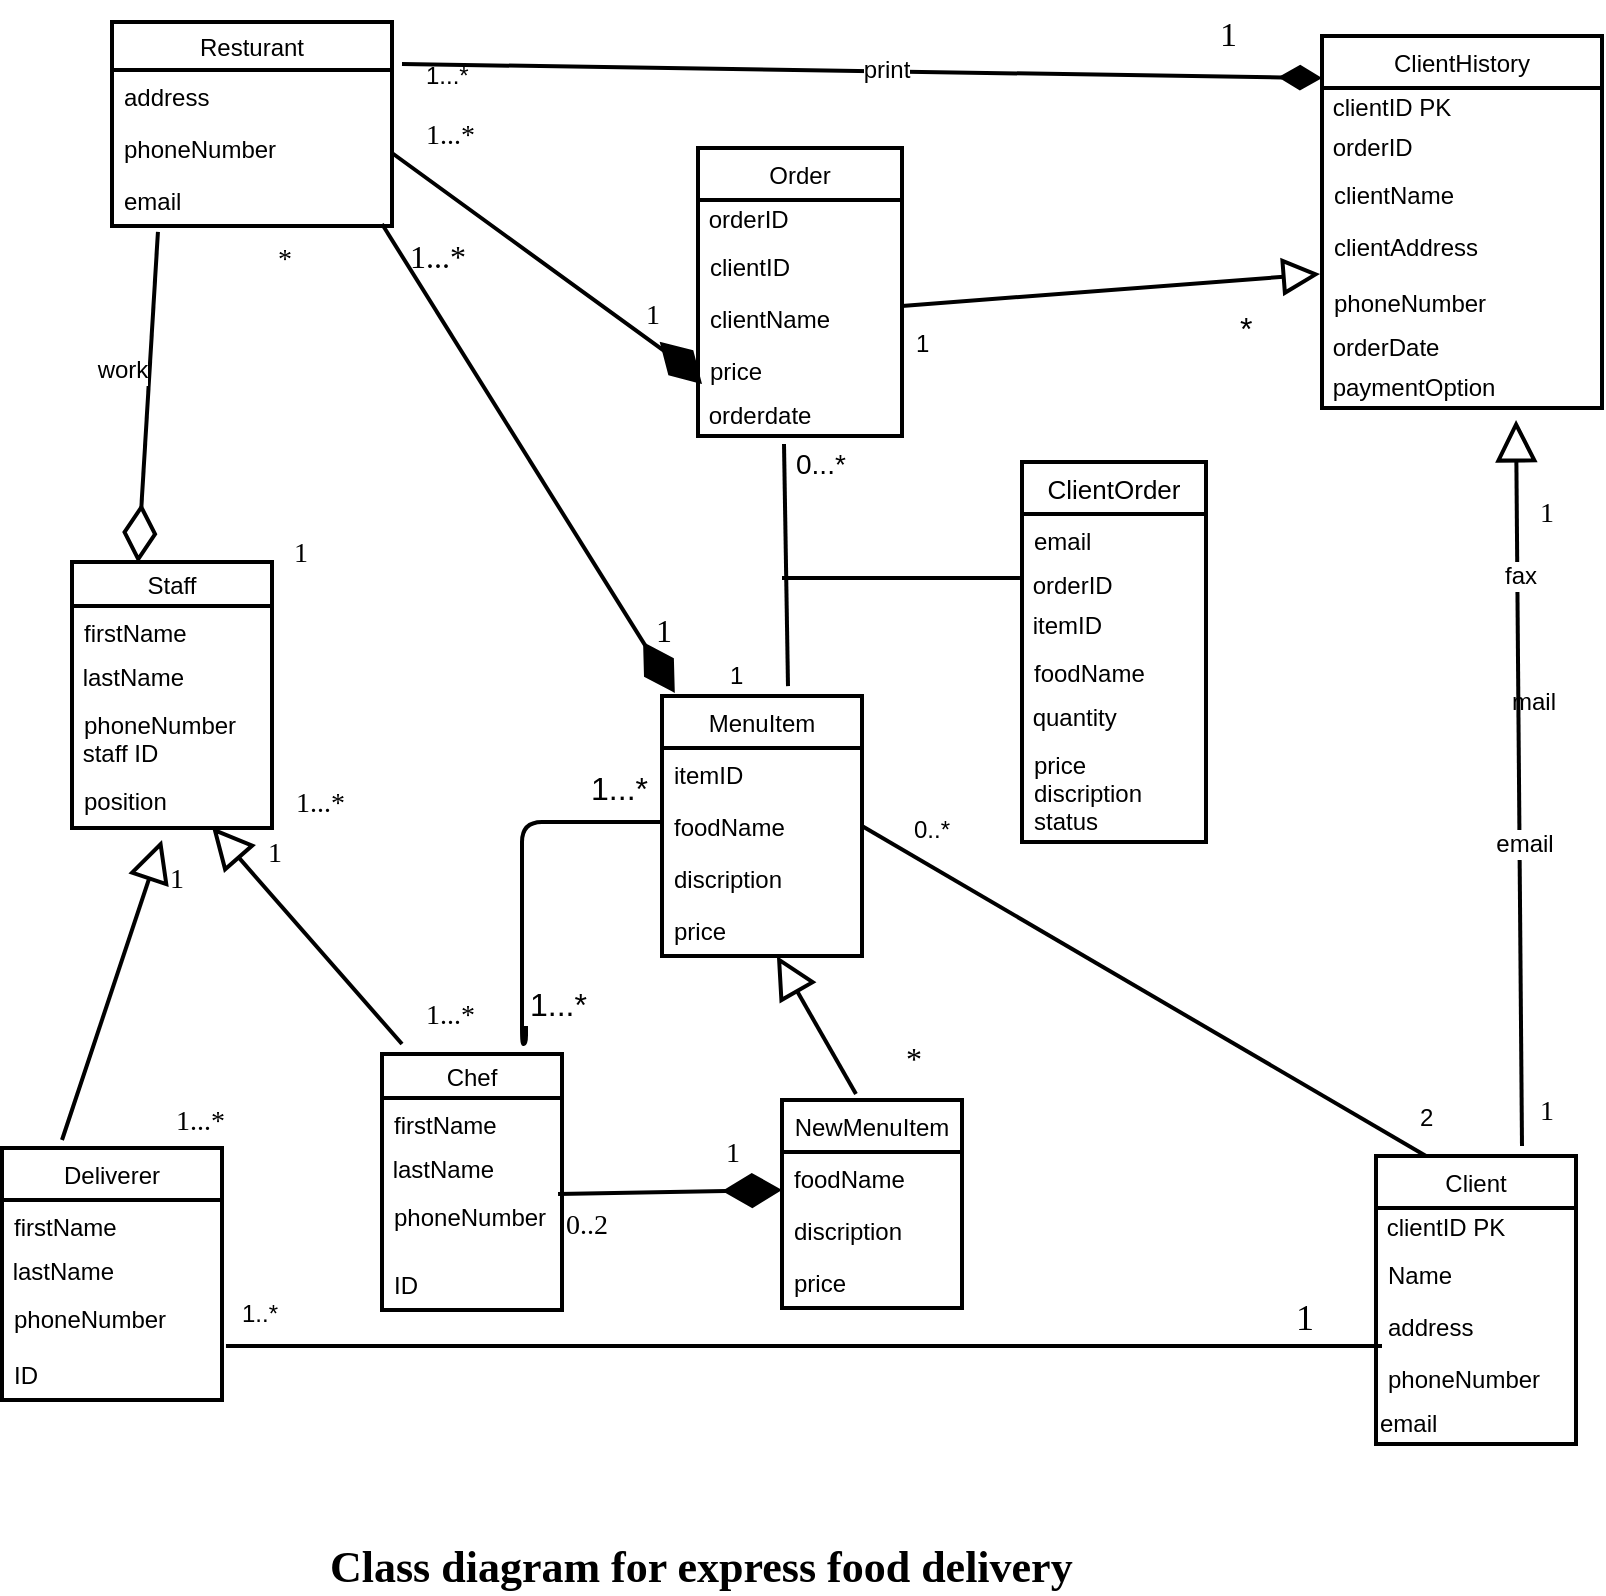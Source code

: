 <mxfile version="10.6.7" type="github"><diagram id="PMyvaHPzKjc7pbSjc2OF" name="Page-1"><mxGraphModel dx="840" dy="484" grid="1" gridSize="10" guides="1" tooltips="1" connect="1" arrows="1" fold="1" page="1" pageScale="1" pageWidth="850" pageHeight="1100" math="0" shadow="0"><root><mxCell id="0"/><mxCell id="1" parent="0"/><mxCell id="FSvo1Zlq3_zy5thV-xdE-30" value="Resturant" style="swimlane;fontStyle=0;childLayout=stackLayout;horizontal=1;startSize=24;fillColor=none;horizontalStack=0;resizeParent=1;resizeParentMax=0;resizeLast=0;collapsible=1;marginBottom=0;strokeWidth=2;" parent="1" vertex="1"><mxGeometry x="75" y="59" width="140" height="102" as="geometry"/></mxCell><mxCell id="FSvo1Zlq3_zy5thV-xdE-31" value="address" style="text;strokeColor=none;fillColor=none;align=left;verticalAlign=top;spacingLeft=4;spacingRight=4;overflow=hidden;rotatable=0;points=[[0,0.5],[1,0.5]];portConstraint=eastwest;" parent="FSvo1Zlq3_zy5thV-xdE-30" vertex="1"><mxGeometry y="24" width="140" height="26" as="geometry"/></mxCell><mxCell id="FSvo1Zlq3_zy5thV-xdE-32" value="phoneNumber" style="text;strokeColor=none;fillColor=none;align=left;verticalAlign=top;spacingLeft=4;spacingRight=4;overflow=hidden;rotatable=0;points=[[0,0.5],[1,0.5]];portConstraint=eastwest;" parent="FSvo1Zlq3_zy5thV-xdE-30" vertex="1"><mxGeometry y="50" width="140" height="26" as="geometry"/></mxCell><mxCell id="FSvo1Zlq3_zy5thV-xdE-33" value="email" style="text;strokeColor=none;fillColor=none;align=left;verticalAlign=top;spacingLeft=4;spacingRight=4;overflow=hidden;rotatable=0;points=[[0,0.5],[1,0.5]];portConstraint=eastwest;" parent="FSvo1Zlq3_zy5thV-xdE-30" vertex="1"><mxGeometry y="76" width="140" height="26" as="geometry"/></mxCell><mxCell id="FSvo1Zlq3_zy5thV-xdE-34" value="Staff" style="swimlane;fontStyle=0;childLayout=stackLayout;horizontal=1;startSize=22;fillColor=none;horizontalStack=0;resizeParent=1;resizeParentMax=0;resizeLast=0;collapsible=1;marginBottom=0;strokeWidth=2;" parent="1" vertex="1"><mxGeometry x="55" y="329" width="100" height="133" as="geometry"/></mxCell><mxCell id="FSvo1Zlq3_zy5thV-xdE-35" value="firstName" style="text;strokeColor=none;fillColor=none;align=left;verticalAlign=top;spacingLeft=4;spacingRight=4;overflow=hidden;rotatable=0;points=[[0,0.5],[1,0.5]];portConstraint=eastwest;" parent="FSvo1Zlq3_zy5thV-xdE-34" vertex="1"><mxGeometry y="22" width="100" height="26" as="geometry"/></mxCell><mxCell id="oN-hASVHx3ZPVdohbFlS-25" value="&amp;nbsp;lastName" style="text;html=1;resizable=0;points=[];autosize=1;align=left;verticalAlign=top;spacingTop=-4;" parent="FSvo1Zlq3_zy5thV-xdE-34" vertex="1"><mxGeometry y="48" width="100" height="20" as="geometry"/></mxCell><mxCell id="FSvo1Zlq3_zy5thV-xdE-36" value="phoneNumber" style="text;strokeColor=none;fillColor=none;align=left;verticalAlign=top;spacingLeft=4;spacingRight=4;overflow=hidden;rotatable=0;points=[[0,0.5],[1,0.5]];portConstraint=eastwest;" parent="FSvo1Zlq3_zy5thV-xdE-34" vertex="1"><mxGeometry y="68" width="100" height="18" as="geometry"/></mxCell><mxCell id="FSvo1Zlq3_zy5thV-xdE-40" value="&amp;nbsp;staff ID" style="text;html=1;resizable=0;points=[];autosize=1;align=left;verticalAlign=top;spacingTop=-4;" parent="FSvo1Zlq3_zy5thV-xdE-34" vertex="1"><mxGeometry y="86" width="100" height="20" as="geometry"/></mxCell><mxCell id="FSvo1Zlq3_zy5thV-xdE-37" value="position" style="text;strokeColor=none;fillColor=none;align=left;verticalAlign=top;spacingLeft=4;spacingRight=4;overflow=hidden;rotatable=0;points=[[0,0.5],[1,0.5]];portConstraint=eastwest;" parent="FSvo1Zlq3_zy5thV-xdE-34" vertex="1"><mxGeometry y="106" width="100" height="27" as="geometry"/></mxCell><mxCell id="FSvo1Zlq3_zy5thV-xdE-41" value="Deliverer" style="swimlane;fontStyle=0;childLayout=stackLayout;horizontal=1;startSize=26;fillColor=none;horizontalStack=0;resizeParent=1;resizeParentMax=0;resizeLast=0;collapsible=1;marginBottom=0;strokeWidth=2;" parent="1" vertex="1"><mxGeometry x="20" y="622" width="110" height="126" as="geometry"/></mxCell><mxCell id="FSvo1Zlq3_zy5thV-xdE-42" value="firstName" style="text;strokeColor=none;fillColor=none;align=left;verticalAlign=top;spacingLeft=4;spacingRight=4;overflow=hidden;rotatable=0;points=[[0,0.5],[1,0.5]];portConstraint=eastwest;" parent="FSvo1Zlq3_zy5thV-xdE-41" vertex="1"><mxGeometry y="26" width="110" height="26" as="geometry"/></mxCell><mxCell id="oN-hASVHx3ZPVdohbFlS-24" value="&amp;nbsp;lastName" style="text;html=1;resizable=0;points=[];autosize=1;align=left;verticalAlign=top;spacingTop=-4;" parent="FSvo1Zlq3_zy5thV-xdE-41" vertex="1"><mxGeometry y="52" width="110" height="20" as="geometry"/></mxCell><mxCell id="FSvo1Zlq3_zy5thV-xdE-43" value="phoneNumber" style="text;strokeColor=none;fillColor=none;align=left;verticalAlign=top;spacingLeft=4;spacingRight=4;overflow=hidden;rotatable=0;points=[[0,0.5],[1,0.5]];portConstraint=eastwest;" parent="FSvo1Zlq3_zy5thV-xdE-41" vertex="1"><mxGeometry y="72" width="110" height="28" as="geometry"/></mxCell><mxCell id="FSvo1Zlq3_zy5thV-xdE-44" value="ID" style="text;strokeColor=none;fillColor=none;align=left;verticalAlign=top;spacingLeft=4;spacingRight=4;overflow=hidden;rotatable=0;points=[[0,0.5],[1,0.5]];portConstraint=eastwest;" parent="FSvo1Zlq3_zy5thV-xdE-41" vertex="1"><mxGeometry y="100" width="110" height="26" as="geometry"/></mxCell><mxCell id="FSvo1Zlq3_zy5thV-xdE-45" value="Chef" style="swimlane;fontStyle=0;childLayout=stackLayout;horizontal=1;startSize=22;fillColor=none;horizontalStack=0;resizeParent=1;resizeParentMax=0;resizeLast=0;collapsible=1;marginBottom=0;strokeWidth=2;" parent="1" vertex="1"><mxGeometry x="210" y="575" width="90" height="128" as="geometry"/></mxCell><mxCell id="FSvo1Zlq3_zy5thV-xdE-46" value="firstName" style="text;strokeColor=none;fillColor=none;align=left;verticalAlign=top;spacingLeft=4;spacingRight=4;overflow=hidden;rotatable=0;points=[[0,0.5],[1,0.5]];portConstraint=eastwest;" parent="FSvo1Zlq3_zy5thV-xdE-45" vertex="1"><mxGeometry y="22" width="90" height="26" as="geometry"/></mxCell><mxCell id="oN-hASVHx3ZPVdohbFlS-18" value="&amp;nbsp;lastName" style="text;html=1;resizable=0;points=[];autosize=1;align=left;verticalAlign=top;spacingTop=-4;" parent="FSvo1Zlq3_zy5thV-xdE-45" vertex="1"><mxGeometry y="48" width="90" height="20" as="geometry"/></mxCell><mxCell id="FSvo1Zlq3_zy5thV-xdE-47" value="phoneNumber" style="text;strokeColor=none;fillColor=none;align=left;verticalAlign=top;spacingLeft=4;spacingRight=4;overflow=hidden;rotatable=0;points=[[0,0.5],[1,0.5]];portConstraint=eastwest;" parent="FSvo1Zlq3_zy5thV-xdE-45" vertex="1"><mxGeometry y="68" width="90" height="34" as="geometry"/></mxCell><mxCell id="FSvo1Zlq3_zy5thV-xdE-48" value="ID" style="text;strokeColor=none;fillColor=none;align=left;verticalAlign=top;spacingLeft=4;spacingRight=4;overflow=hidden;rotatable=0;points=[[0,0.5],[1,0.5]];portConstraint=eastwest;" parent="FSvo1Zlq3_zy5thV-xdE-45" vertex="1"><mxGeometry y="102" width="90" height="26" as="geometry"/></mxCell><mxCell id="FSvo1Zlq3_zy5thV-xdE-50" value="NewMenuItem" style="swimlane;fontStyle=0;childLayout=stackLayout;horizontal=1;startSize=26;fillColor=none;horizontalStack=0;resizeParent=1;resizeParentMax=0;resizeLast=0;collapsible=1;marginBottom=0;strokeWidth=2;" parent="1" vertex="1"><mxGeometry x="410" y="598" width="90" height="104" as="geometry"/></mxCell><mxCell id="UmTWgHU85mDlZWaIVKo3-22" value="foodName" style="text;strokeColor=none;fillColor=none;align=left;verticalAlign=top;spacingLeft=4;spacingRight=4;overflow=hidden;rotatable=0;points=[[0,0.5],[1,0.5]];portConstraint=eastwest;" parent="FSvo1Zlq3_zy5thV-xdE-50" vertex="1"><mxGeometry y="26" width="90" height="26" as="geometry"/></mxCell><mxCell id="FSvo1Zlq3_zy5thV-xdE-52" value="discription" style="text;strokeColor=none;fillColor=none;align=left;verticalAlign=top;spacingLeft=4;spacingRight=4;overflow=hidden;rotatable=0;points=[[0,0.5],[1,0.5]];portConstraint=eastwest;" parent="FSvo1Zlq3_zy5thV-xdE-50" vertex="1"><mxGeometry y="52" width="90" height="26" as="geometry"/></mxCell><mxCell id="FSvo1Zlq3_zy5thV-xdE-53" value="price" style="text;strokeColor=none;fillColor=none;align=left;verticalAlign=top;spacingLeft=4;spacingRight=4;overflow=hidden;rotatable=0;points=[[0,0.5],[1,0.5]];portConstraint=eastwest;" parent="FSvo1Zlq3_zy5thV-xdE-50" vertex="1"><mxGeometry y="78" width="90" height="26" as="geometry"/></mxCell><mxCell id="FSvo1Zlq3_zy5thV-xdE-54" value="Client" style="swimlane;fontStyle=0;childLayout=stackLayout;horizontal=1;startSize=26;fillColor=none;horizontalStack=0;resizeParent=1;resizeParentMax=0;resizeLast=0;collapsible=1;marginBottom=0;strokeWidth=2;" parent="1" vertex="1"><mxGeometry x="707" y="626" width="100" height="144" as="geometry"/></mxCell><mxCell id="c8X7KiR34gB_Cx5gtq29-8" value="&amp;nbsp;clientID PK" style="text;html=1;resizable=0;points=[];autosize=1;align=left;verticalAlign=top;spacingTop=-4;" parent="FSvo1Zlq3_zy5thV-xdE-54" vertex="1"><mxGeometry y="26" width="100" height="20" as="geometry"/></mxCell><mxCell id="FSvo1Zlq3_zy5thV-xdE-55" value="Name" style="text;strokeColor=none;fillColor=none;align=left;verticalAlign=top;spacingLeft=4;spacingRight=4;overflow=hidden;rotatable=0;points=[[0,0.5],[1,0.5]];portConstraint=eastwest;" parent="FSvo1Zlq3_zy5thV-xdE-54" vertex="1"><mxGeometry y="46" width="100" height="26" as="geometry"/></mxCell><mxCell id="FSvo1Zlq3_zy5thV-xdE-56" value="address" style="text;strokeColor=none;fillColor=none;align=left;verticalAlign=top;spacingLeft=4;spacingRight=4;overflow=hidden;rotatable=0;points=[[0,0.5],[1,0.5]];portConstraint=eastwest;" parent="FSvo1Zlq3_zy5thV-xdE-54" vertex="1"><mxGeometry y="72" width="100" height="26" as="geometry"/></mxCell><mxCell id="FSvo1Zlq3_zy5thV-xdE-57" value="phoneNumber" style="text;strokeColor=none;fillColor=none;align=left;verticalAlign=top;spacingLeft=4;spacingRight=4;overflow=hidden;rotatable=0;points=[[0,0.5],[1,0.5]];portConstraint=eastwest;" parent="FSvo1Zlq3_zy5thV-xdE-54" vertex="1"><mxGeometry y="98" width="100" height="26" as="geometry"/></mxCell><mxCell id="FSvo1Zlq3_zy5thV-xdE-66" value="email" style="text;html=1;resizable=0;points=[];autosize=1;align=left;verticalAlign=top;spacingTop=-4;" parent="FSvo1Zlq3_zy5thV-xdE-54" vertex="1"><mxGeometry y="124" width="100" height="20" as="geometry"/></mxCell><mxCell id="FSvo1Zlq3_zy5thV-xdE-62" value="MenuItem" style="swimlane;fontStyle=0;childLayout=stackLayout;horizontal=1;startSize=26;fillColor=none;horizontalStack=0;resizeParent=1;resizeParentMax=0;resizeLast=0;collapsible=1;marginBottom=0;strokeWidth=2;" parent="1" vertex="1"><mxGeometry x="350" y="396" width="100" height="130" as="geometry"/></mxCell><mxCell id="RG7TzE9p2jxdOOslJ8Bv-2" value="itemID" style="text;strokeColor=none;fillColor=none;align=left;verticalAlign=top;spacingLeft=4;spacingRight=4;overflow=hidden;rotatable=0;points=[[0,0.5],[1,0.5]];portConstraint=eastwest;" parent="FSvo1Zlq3_zy5thV-xdE-62" vertex="1"><mxGeometry y="26" width="100" height="26" as="geometry"/></mxCell><mxCell id="FSvo1Zlq3_zy5thV-xdE-63" value="foodName" style="text;strokeColor=none;fillColor=none;align=left;verticalAlign=top;spacingLeft=4;spacingRight=4;overflow=hidden;rotatable=0;points=[[0,0.5],[1,0.5]];portConstraint=eastwest;" parent="FSvo1Zlq3_zy5thV-xdE-62" vertex="1"><mxGeometry y="52" width="100" height="26" as="geometry"/></mxCell><mxCell id="FSvo1Zlq3_zy5thV-xdE-64" value="discription" style="text;strokeColor=none;fillColor=none;align=left;verticalAlign=top;spacingLeft=4;spacingRight=4;overflow=hidden;rotatable=0;points=[[0,0.5],[1,0.5]];portConstraint=eastwest;" parent="FSvo1Zlq3_zy5thV-xdE-62" vertex="1"><mxGeometry y="78" width="100" height="26" as="geometry"/></mxCell><mxCell id="FSvo1Zlq3_zy5thV-xdE-65" value="price" style="text;strokeColor=none;fillColor=none;align=left;verticalAlign=top;spacingLeft=4;spacingRight=4;overflow=hidden;rotatable=0;points=[[0,0.5],[1,0.5]];portConstraint=eastwest;" parent="FSvo1Zlq3_zy5thV-xdE-62" vertex="1"><mxGeometry y="104" width="100" height="26" as="geometry"/></mxCell><mxCell id="FSvo1Zlq3_zy5thV-xdE-67" value="Order" style="swimlane;fontStyle=0;childLayout=stackLayout;horizontal=1;startSize=26;fillColor=none;horizontalStack=0;resizeParent=1;resizeParentMax=0;resizeLast=0;collapsible=1;marginBottom=0;strokeWidth=2;" parent="1" vertex="1"><mxGeometry x="368" y="122" width="102" height="144" as="geometry"/></mxCell><mxCell id="c8X7KiR34gB_Cx5gtq29-2" value="&amp;nbsp;orderID" style="text;html=1;resizable=0;points=[];autosize=1;align=left;verticalAlign=top;spacingTop=-4;" parent="FSvo1Zlq3_zy5thV-xdE-67" vertex="1"><mxGeometry y="26" width="102" height="20" as="geometry"/></mxCell><mxCell id="FSvo1Zlq3_zy5thV-xdE-69" value="clientID" style="text;strokeColor=none;fillColor=none;align=left;verticalAlign=top;spacingLeft=4;spacingRight=4;overflow=hidden;rotatable=0;points=[[0,0.5],[1,0.5]];portConstraint=eastwest;" parent="FSvo1Zlq3_zy5thV-xdE-67" vertex="1"><mxGeometry y="46" width="102" height="26" as="geometry"/></mxCell><mxCell id="RG7TzE9p2jxdOOslJ8Bv-3" value="clientName" style="text;strokeColor=none;fillColor=none;align=left;verticalAlign=top;spacingLeft=4;spacingRight=4;overflow=hidden;rotatable=0;points=[[0,0.5],[1,0.5]];portConstraint=eastwest;" parent="FSvo1Zlq3_zy5thV-xdE-67" vertex="1"><mxGeometry y="72" width="102" height="26" as="geometry"/></mxCell><mxCell id="FSvo1Zlq3_zy5thV-xdE-70" value="price" style="text;strokeColor=none;fillColor=none;align=left;verticalAlign=top;spacingLeft=4;spacingRight=4;overflow=hidden;rotatable=0;points=[[0,0.5],[1,0.5]];portConstraint=eastwest;" parent="FSvo1Zlq3_zy5thV-xdE-67" vertex="1"><mxGeometry y="98" width="102" height="26" as="geometry"/></mxCell><mxCell id="FSvo1Zlq3_zy5thV-xdE-76" value="&amp;nbsp;orderdate" style="text;html=1;resizable=0;points=[];autosize=1;align=left;verticalAlign=top;spacingTop=-4;" parent="FSvo1Zlq3_zy5thV-xdE-67" vertex="1"><mxGeometry y="124" width="102" height="20" as="geometry"/></mxCell><mxCell id="FSvo1Zlq3_zy5thV-xdE-71" value="ClientHistory" style="swimlane;fontStyle=0;childLayout=stackLayout;horizontal=1;startSize=26;fillColor=none;horizontalStack=0;resizeParent=1;resizeParentMax=0;resizeLast=0;collapsible=1;marginBottom=0;strokeWidth=2;" parent="1" vertex="1"><mxGeometry x="680" y="66" width="140" height="186" as="geometry"/></mxCell><mxCell id="c8X7KiR34gB_Cx5gtq29-9" value="&amp;nbsp;clientID PK" style="text;html=1;resizable=0;points=[];autosize=1;align=left;verticalAlign=top;spacingTop=-4;" parent="FSvo1Zlq3_zy5thV-xdE-71" vertex="1"><mxGeometry y="26" width="140" height="20" as="geometry"/></mxCell><mxCell id="FSvo1Zlq3_zy5thV-xdE-78" value="&amp;nbsp;orderID" style="text;html=1;resizable=0;points=[];autosize=1;align=left;verticalAlign=top;spacingTop=-4;" parent="FSvo1Zlq3_zy5thV-xdE-71" vertex="1"><mxGeometry y="46" width="140" height="20" as="geometry"/></mxCell><mxCell id="FSvo1Zlq3_zy5thV-xdE-72" value="clientName" style="text;strokeColor=none;fillColor=none;align=left;verticalAlign=top;spacingLeft=4;spacingRight=4;overflow=hidden;rotatable=0;points=[[0,0.5],[1,0.5]];portConstraint=eastwest;" parent="FSvo1Zlq3_zy5thV-xdE-71" vertex="1"><mxGeometry y="66" width="140" height="26" as="geometry"/></mxCell><mxCell id="FSvo1Zlq3_zy5thV-xdE-73" value="clientAddress" style="text;strokeColor=none;fillColor=none;align=left;verticalAlign=top;spacingLeft=4;spacingRight=4;overflow=hidden;rotatable=0;points=[[0,0.5],[1,0.5]];portConstraint=eastwest;" parent="FSvo1Zlq3_zy5thV-xdE-71" vertex="1"><mxGeometry y="92" width="140" height="28" as="geometry"/></mxCell><mxCell id="FSvo1Zlq3_zy5thV-xdE-74" value="phoneNumber" style="text;strokeColor=none;fillColor=none;align=left;verticalAlign=top;spacingLeft=4;spacingRight=4;overflow=hidden;rotatable=0;points=[[0,0.5],[1,0.5]];portConstraint=eastwest;" parent="FSvo1Zlq3_zy5thV-xdE-71" vertex="1"><mxGeometry y="120" width="140" height="26" as="geometry"/></mxCell><mxCell id="WOUE0Jak8V4BQsyUj6WV-1" value="&amp;nbsp;orderDate" style="text;html=1;resizable=0;points=[];autosize=1;align=left;verticalAlign=top;spacingTop=-4;" parent="FSvo1Zlq3_zy5thV-xdE-71" vertex="1"><mxGeometry y="146" width="140" height="20" as="geometry"/></mxCell><mxCell id="FSvo1Zlq3_zy5thV-xdE-83" value="&amp;nbsp;paymentOption" style="text;html=1;resizable=0;points=[];autosize=1;align=left;verticalAlign=top;spacingTop=-4;" parent="FSvo1Zlq3_zy5thV-xdE-71" vertex="1"><mxGeometry y="166" width="140" height="20" as="geometry"/></mxCell><mxCell id="FSvo1Zlq3_zy5thV-xdE-87" value="" style="endArrow=diamondThin;endFill=1;endSize=16;html=1;entryX=0;entryY=0.113;entryDx=0;entryDy=0;entryPerimeter=0;strokeWidth=2;" parent="1" target="FSvo1Zlq3_zy5thV-xdE-71" edge="1"><mxGeometry width="160" relative="1" as="geometry"><mxPoint x="220" y="80" as="sourcePoint"/><mxPoint x="660" y="70" as="targetPoint"/><Array as="points"/></mxGeometry></mxCell><mxCell id="oN-hASVHx3ZPVdohbFlS-17" value="print" style="text;html=1;resizable=0;points=[];align=center;verticalAlign=middle;labelBackgroundColor=#ffffff;" parent="FSvo1Zlq3_zy5thV-xdE-87" vertex="1" connectable="0"><mxGeometry x="0.052" y="1" relative="1" as="geometry"><mxPoint as="offset"/></mxGeometry></mxCell><mxCell id="FSvo1Zlq3_zy5thV-xdE-93" value="" style="endArrow=diamondThin;endFill=1;endSize=24;html=1;strokeWidth=2;" parent="1" edge="1"><mxGeometry width="160" relative="1" as="geometry"><mxPoint x="215" y="124.5" as="sourcePoint"/><mxPoint x="370" y="240" as="targetPoint"/><Array as="points"><mxPoint x="360" y="230"/></Array></mxGeometry></mxCell><mxCell id="FSvo1Zlq3_zy5thV-xdE-94" value="" style="endArrow=diamondThin;endFill=1;endSize=24;html=1;strokeWidth=2;entryX=0.064;entryY=-0.012;entryDx=0;entryDy=0;entryPerimeter=0;" parent="1" target="FSvo1Zlq3_zy5thV-xdE-62" edge="1"><mxGeometry width="160" relative="1" as="geometry"><mxPoint x="210" y="160" as="sourcePoint"/><mxPoint x="360" y="370" as="targetPoint"/><Array as="points"><mxPoint x="210" y="160"/></Array></mxGeometry></mxCell><mxCell id="FSvo1Zlq3_zy5thV-xdE-101" value="" style="endArrow=block;endSize=16;endFill=0;html=1;strokeWidth=2;exitX=0.411;exitY=-0.029;exitDx=0;exitDy=0;exitPerimeter=0;" parent="1" target="FSvo1Zlq3_zy5thV-xdE-65" edge="1" source="FSvo1Zlq3_zy5thV-xdE-50"><mxGeometry x="0.2" width="160" relative="1" as="geometry"><mxPoint x="470" y="590" as="sourcePoint"/><mxPoint x="470" y="514" as="targetPoint"/><mxPoint as="offset"/></mxGeometry></mxCell><mxCell id="FSvo1Zlq3_zy5thV-xdE-106" value="" style="endArrow=diamondThin;endFill=0;endSize=24;html=1;strokeWidth=2;entryX=0.33;entryY=0.004;entryDx=0;entryDy=0;entryPerimeter=0;exitX=0.164;exitY=1.115;exitDx=0;exitDy=0;exitPerimeter=0;" parent="1" source="FSvo1Zlq3_zy5thV-xdE-33" target="FSvo1Zlq3_zy5thV-xdE-34" edge="1"><mxGeometry width="160" relative="1" as="geometry"><mxPoint x="150" y="161.5" as="sourcePoint"/><mxPoint x="150" y="311.5" as="targetPoint"/><Array as="points"/></mxGeometry></mxCell><mxCell id="oN-hASVHx3ZPVdohbFlS-16" value="work" style="text;html=1;resizable=0;points=[];align=center;verticalAlign=middle;labelBackgroundColor=#ffffff;" parent="FSvo1Zlq3_zy5thV-xdE-106" vertex="1" connectable="0"><mxGeometry x="0.019" y="19" relative="1" as="geometry"><mxPoint x="-32" y="-17" as="offset"/></mxGeometry></mxCell><mxCell id="FSvo1Zlq3_zy5thV-xdE-107" value="" style="endArrow=block;endSize=16;endFill=0;html=1;strokeWidth=2;" parent="1" edge="1"><mxGeometry x="-0.013" y="-11" width="160" relative="1" as="geometry"><mxPoint x="50" y="618" as="sourcePoint"/><mxPoint x="100" y="468" as="targetPoint"/><mxPoint as="offset"/></mxGeometry></mxCell><mxCell id="UmTWgHU85mDlZWaIVKo3-9" value="1" style="text;html=1;resizable=0;points=[];align=center;verticalAlign=middle;labelBackgroundColor=#ffffff;fontSize=14;fontFamily=Verdana;" parent="FSvo1Zlq3_zy5thV-xdE-107" vertex="1" connectable="0"><mxGeometry x="0.846" y="-10" relative="1" as="geometry"><mxPoint x="1" y="5" as="offset"/></mxGeometry></mxCell><mxCell id="FSvo1Zlq3_zy5thV-xdE-108" value="" style="endArrow=diamondThin;endFill=1;endSize=24;html=1;strokeWidth=2;exitX=0.978;exitY=0.059;exitDx=0;exitDy=0;exitPerimeter=0;" parent="1" edge="1" source="FSvo1Zlq3_zy5thV-xdE-47"><mxGeometry width="160" relative="1" as="geometry"><mxPoint x="320" y="643.5" as="sourcePoint"/><mxPoint x="410" y="643" as="targetPoint"/></mxGeometry></mxCell><mxCell id="FSvo1Zlq3_zy5thV-xdE-109" value="" style="endArrow=block;endSize=16;endFill=0;html=1;strokeWidth=2;entryX=0.7;entryY=0.981;entryDx=0;entryDy=0;entryPerimeter=0;" parent="1" target="FSvo1Zlq3_zy5thV-xdE-37" edge="1"><mxGeometry width="160" relative="1" as="geometry"><mxPoint x="220" y="570" as="sourcePoint"/><mxPoint x="190" y="459" as="targetPoint"/><Array as="points"><mxPoint x="220" y="570"/></Array></mxGeometry></mxCell><mxCell id="UmTWgHU85mDlZWaIVKo3-12" value="1" style="text;html=1;resizable=0;points=[];align=center;verticalAlign=middle;labelBackgroundColor=#ffffff;fontSize=14;fontFamily=Verdana;" parent="FSvo1Zlq3_zy5thV-xdE-109" vertex="1" connectable="0"><mxGeometry x="0.796" y="-14" relative="1" as="geometry"><mxPoint x="11" y="11" as="offset"/></mxGeometry></mxCell><mxCell id="FSvo1Zlq3_zy5thV-xdE-111" value="" style="endArrow=none;html=1;edgeStyle=orthogonalEdgeStyle;strokeWidth=2;exitX=1.04;exitY=0.8;exitDx=0;exitDy=0;exitPerimeter=0;" parent="1" source="UmTWgHU85mDlZWaIVKo3-13" edge="1"><mxGeometry relative="1" as="geometry"><mxPoint x="300" y="560" as="sourcePoint"/><mxPoint x="350" y="459" as="targetPoint"/><Array as="points"><mxPoint x="282" y="570"/><mxPoint x="280" y="570"/><mxPoint x="280" y="459"/></Array></mxGeometry></mxCell><mxCell id="FSvo1Zlq3_zy5thV-xdE-112" value="&lt;font style=&quot;font-size: 16px&quot;&gt;1...*&lt;/font&gt;" style="resizable=0;html=1;align=left;verticalAlign=bottom;labelBackgroundColor=#ffffff;fontSize=10;" parent="FSvo1Zlq3_zy5thV-xdE-111" connectable="0" vertex="1"><mxGeometry x="-1" relative="1" as="geometry"><mxPoint as="offset"/></mxGeometry></mxCell><mxCell id="FSvo1Zlq3_zy5thV-xdE-113" value="1...*" style="resizable=0;html=1;align=right;verticalAlign=bottom;labelBackgroundColor=#ffffff;fontSize=16;" parent="FSvo1Zlq3_zy5thV-xdE-111" connectable="0" vertex="1"><mxGeometry x="1" relative="1" as="geometry"><mxPoint x="-7" y="-6" as="offset"/></mxGeometry></mxCell><mxCell id="FSvo1Zlq3_zy5thV-xdE-117" value="" style="endArrow=block;endSize=16;endFill=0;html=1;strokeWidth=2;entryX=0.693;entryY=1.3;entryDx=0;entryDy=0;entryPerimeter=0;" parent="1" target="FSvo1Zlq3_zy5thV-xdE-83" edge="1"><mxGeometry x="-0.023" y="-21" width="160" relative="1" as="geometry"><mxPoint x="780" y="621" as="sourcePoint"/><mxPoint x="780" y="371" as="targetPoint"/><Array as="points"/><mxPoint as="offset"/></mxGeometry></mxCell><mxCell id="oN-hASVHx3ZPVdohbFlS-14" value="email" style="text;html=1;resizable=0;points=[];align=center;verticalAlign=middle;labelBackgroundColor=#ffffff;" parent="FSvo1Zlq3_zy5thV-xdE-117" vertex="1" connectable="0"><mxGeometry x="-0.168" y="-2" relative="1" as="geometry"><mxPoint as="offset"/></mxGeometry></mxCell><mxCell id="oN-hASVHx3ZPVdohbFlS-15" value="fax" style="text;html=1;resizable=0;points=[];align=center;verticalAlign=middle;labelBackgroundColor=#ffffff;" parent="FSvo1Zlq3_zy5thV-xdE-117" vertex="1" connectable="0"><mxGeometry x="0.573" y="-1" relative="1" as="geometry"><mxPoint as="offset"/></mxGeometry></mxCell><mxCell id="FSvo1Zlq3_zy5thV-xdE-118" value="Class diagram for express food delivery" style="text;html=1;resizable=0;points=[];autosize=1;align=left;verticalAlign=top;spacingTop=-4;strokeWidth=11;perimeterSpacing=5;spacing=6;spacingRight=4;fontFamily=Verdana;fontSize=22;fontStyle=1" parent="1" vertex="1"><mxGeometry x="178" y="812" width="230" height="20" as="geometry"/></mxCell><mxCell id="UmTWgHU85mDlZWaIVKo3-2" value="&lt;font style=&quot;font-size: 12px&quot; face=&quot;Helvetica&quot;&gt;1...*&lt;/font&gt;" style="text;html=1;resizable=0;points=[];autosize=1;align=left;verticalAlign=top;spacingTop=-4;fontSize=22;fontFamily=Verdana;" parent="1" vertex="1"><mxGeometry x="230" y="67" width="40" height="30" as="geometry"/></mxCell><mxCell id="UmTWgHU85mDlZWaIVKo3-3" value="&lt;font style=&quot;font-size: 17px&quot;&gt;1&lt;/font&gt;" style="text;html=1;resizable=0;points=[];autosize=1;align=left;verticalAlign=top;spacingTop=-4;fontSize=22;fontFamily=Verdana;" parent="1" vertex="1"><mxGeometry x="627" y="48" width="30" height="30" as="geometry"/></mxCell><mxCell id="UmTWgHU85mDlZWaIVKo3-4" value="1...*" style="text;html=1;resizable=0;points=[];autosize=1;align=left;verticalAlign=top;spacingTop=-4;fontSize=14;fontFamily=Verdana;" parent="1" vertex="1"><mxGeometry x="230" y="105" width="70" height="30" as="geometry"/></mxCell><mxCell id="UmTWgHU85mDlZWaIVKo3-6" value="1" style="text;html=1;resizable=0;points=[];autosize=1;align=left;verticalAlign=top;spacingTop=-4;fontSize=14;fontFamily=Verdana;" parent="1" vertex="1"><mxGeometry x="340" y="194.5" width="20" height="20" as="geometry"/></mxCell><mxCell id="UmTWgHU85mDlZWaIVKo3-7" value="*" style="text;html=1;resizable=0;points=[];autosize=1;align=left;verticalAlign=top;spacingTop=-4;fontSize=14;fontFamily=Verdana;" parent="1" vertex="1"><mxGeometry x="156" y="167" width="20" height="20" as="geometry"/></mxCell><mxCell id="UmTWgHU85mDlZWaIVKo3-8" value="1" style="text;html=1;resizable=0;points=[];autosize=1;align=left;verticalAlign=top;spacingTop=-4;fontSize=14;fontFamily=Verdana;" parent="1" vertex="1"><mxGeometry x="164" y="314" width="20" height="20" as="geometry"/></mxCell><mxCell id="UmTWgHU85mDlZWaIVKo3-10" value="1...*" style="text;html=1;resizable=0;points=[];autosize=1;align=left;verticalAlign=top;spacingTop=-4;fontSize=14;fontFamily=Verdana;" parent="1" vertex="1"><mxGeometry x="105" y="598" width="50" height="20" as="geometry"/></mxCell><mxCell id="UmTWgHU85mDlZWaIVKo3-11" value="&lt;font style=&quot;font-size: 18px&quot;&gt;1&lt;/font&gt;" style="text;html=1;resizable=0;points=[];autosize=1;align=left;verticalAlign=top;spacingTop=-4;fontSize=14;fontFamily=Verdana;" parent="1" vertex="1"><mxGeometry x="665" y="694" width="30" height="20" as="geometry"/></mxCell><mxCell id="UmTWgHU85mDlZWaIVKo3-13" value="1...*" style="text;html=1;resizable=0;points=[];autosize=1;align=left;verticalAlign=top;spacingTop=-4;fontSize=14;fontFamily=Verdana;" parent="1" vertex="1"><mxGeometry x="230" y="545" width="50" height="20" as="geometry"/></mxCell><mxCell id="oN-hASVHx3ZPVdohbFlS-21" value="1...*" style="text;html=1;resizable=0;points=[];autosize=1;align=left;verticalAlign=top;spacingTop=-4;fontSize=14;fontFamily=Verdana;" parent="1" vertex="1"><mxGeometry x="165" y="439" width="50" height="20" as="geometry"/></mxCell><mxCell id="UmTWgHU85mDlZWaIVKo3-15" value="1" style="text;html=1;resizable=0;points=[];autosize=1;align=left;verticalAlign=top;spacingTop=-4;fontSize=16;fontFamily=Verdana;" parent="1" vertex="1"><mxGeometry x="345" y="351" width="30" height="20" as="geometry"/></mxCell><mxCell id="UmTWgHU85mDlZWaIVKo3-16" value="1...*" style="text;html=1;resizable=0;points=[];autosize=1;align=left;verticalAlign=top;spacingTop=-4;fontSize=16;fontFamily=Verdana;" parent="1" vertex="1"><mxGeometry x="222" y="164" width="50" height="20" as="geometry"/></mxCell><mxCell id="UmTWgHU85mDlZWaIVKo3-18" value="*" style="text;html=1;resizable=0;points=[];autosize=1;align=left;verticalAlign=top;spacingTop=-4;fontSize=16;fontFamily=Verdana;" parent="1" vertex="1"><mxGeometry x="470" y="565" width="30" height="20" as="geometry"/></mxCell><mxCell id="UmTWgHU85mDlZWaIVKo3-21" value="0..2" style="text;html=1;resizable=0;points=[];autosize=1;align=left;verticalAlign=top;spacingTop=-4;fontSize=14;fontFamily=Verdana;" parent="1" vertex="1"><mxGeometry x="300" y="650" width="50" height="20" as="geometry"/></mxCell><mxCell id="UmTWgHU85mDlZWaIVKo3-23" value="1" style="text;html=1;resizable=0;points=[];autosize=1;align=left;verticalAlign=top;spacingTop=-4;fontSize=14;fontFamily=Verdana;" parent="1" vertex="1"><mxGeometry x="380" y="614" width="20" height="20" as="geometry"/></mxCell><mxCell id="UmTWgHU85mDlZWaIVKo3-27" value="1" style="text;html=1;resizable=0;points=[];autosize=1;align=left;verticalAlign=top;spacingTop=-4;fontSize=14;fontFamily=Verdana;" parent="1" vertex="1"><mxGeometry x="787" y="593" width="20" height="20" as="geometry"/></mxCell><mxCell id="UmTWgHU85mDlZWaIVKo3-30" value="1" style="text;html=1;resizable=0;points=[];autosize=1;align=left;verticalAlign=top;spacingTop=-4;fontSize=14;fontFamily=Verdana;" parent="1" vertex="1"><mxGeometry x="787" y="294" width="20" height="20" as="geometry"/></mxCell><mxCell id="oN-hASVHx3ZPVdohbFlS-2" value="&lt;font style=&quot;font-size: 14px&quot;&gt;0...*&lt;/font&gt;" style="text;html=1;resizable=0;points=[];autosize=1;align=left;verticalAlign=top;spacingTop=-4;" parent="1" vertex="1"><mxGeometry x="415" y="269" width="40" height="20" as="geometry"/></mxCell><mxCell id="oN-hASVHx3ZPVdohbFlS-3" value="" style="endArrow=block;endSize=14;endFill=0;html=1;startSize=14;jumpSize=15;targetPerimeterSpacing=0;strokeWidth=2;exitX=1;exitY=0.269;exitDx=0;exitDy=0;entryX=-0.007;entryY=-0.038;entryDx=0;entryDy=0;entryPerimeter=0;exitPerimeter=0;" parent="1" edge="1" target="FSvo1Zlq3_zy5thV-xdE-74" source="RG7TzE9p2jxdOOslJ8Bv-3"><mxGeometry width="160" relative="1" as="geometry"><mxPoint x="539" y="250" as="sourcePoint"/><mxPoint x="679" y="140" as="targetPoint"/><Array as="points"/></mxGeometry></mxCell><mxCell id="oN-hASVHx3ZPVdohbFlS-9" value="&lt;font style=&quot;font-size: 16px&quot;&gt;*&lt;/font&gt;" style="text;html=1;resizable=0;points=[];autosize=1;align=left;verticalAlign=top;spacingTop=-4;" parent="1" vertex="1"><mxGeometry x="637" y="200" width="20" height="20" as="geometry"/></mxCell><mxCell id="oN-hASVHx3ZPVdohbFlS-10" value="1" style="text;html=1;resizable=0;points=[];autosize=1;align=left;verticalAlign=top;spacingTop=-4;" parent="1" vertex="1"><mxGeometry x="475" y="210" width="20" height="20" as="geometry"/></mxCell><mxCell id="oN-hASVHx3ZPVdohbFlS-13" value="mail&amp;nbsp;" style="text;html=1;resizable=0;points=[];autosize=1;align=left;verticalAlign=top;spacingTop=-4;" parent="1" vertex="1"><mxGeometry x="773" y="389" width="40" height="20" as="geometry"/></mxCell><mxCell id="RG7TzE9p2jxdOOslJ8Bv-8" value="ClientOrder" style="swimlane;fontStyle=0;childLayout=stackLayout;horizontal=1;startSize=26;fillColor=none;horizontalStack=0;resizeParent=1;resizeParentMax=0;resizeLast=0;collapsible=1;marginBottom=0;fontSize=13;strokeWidth=2;" parent="1" vertex="1"><mxGeometry x="530" y="279" width="92" height="190" as="geometry"/></mxCell><mxCell id="RG7TzE9p2jxdOOslJ8Bv-9" value="email" style="text;strokeColor=none;fillColor=none;align=left;verticalAlign=top;spacingLeft=4;spacingRight=4;overflow=hidden;rotatable=0;points=[[0,0.5],[1,0.5]];portConstraint=eastwest;" parent="RG7TzE9p2jxdOOslJ8Bv-8" vertex="1"><mxGeometry y="26" width="92" height="26" as="geometry"/></mxCell><mxCell id="EBVJNIf6zl4_M-3noOY4-4" value="&amp;nbsp;orderID" style="text;html=1;resizable=0;points=[];autosize=1;align=left;verticalAlign=top;spacingTop=-4;" vertex="1" parent="RG7TzE9p2jxdOOslJ8Bv-8"><mxGeometry y="52" width="92" height="20" as="geometry"/></mxCell><mxCell id="EBVJNIf6zl4_M-3noOY4-3" value="&amp;nbsp;itemID" style="text;html=1;resizable=0;points=[];autosize=1;align=left;verticalAlign=top;spacingTop=-4;" vertex="1" parent="RG7TzE9p2jxdOOslJ8Bv-8"><mxGeometry y="72" width="92" height="20" as="geometry"/></mxCell><mxCell id="RG7TzE9p2jxdOOslJ8Bv-10" value="foodName" style="text;strokeColor=none;fillColor=none;align=left;verticalAlign=top;spacingLeft=4;spacingRight=4;overflow=hidden;rotatable=0;points=[[0,0.5],[1,0.5]];portConstraint=eastwest;" parent="RG7TzE9p2jxdOOslJ8Bv-8" vertex="1"><mxGeometry y="92" width="92" height="26" as="geometry"/></mxCell><mxCell id="EBVJNIf6zl4_M-3noOY4-15" value="&amp;nbsp;quantity" style="text;html=1;resizable=0;points=[];autosize=1;align=left;verticalAlign=top;spacingTop=-4;" vertex="1" parent="RG7TzE9p2jxdOOslJ8Bv-8"><mxGeometry y="118" width="92" height="20" as="geometry"/></mxCell><mxCell id="RG7TzE9p2jxdOOslJ8Bv-11" value="price&#10;discription&#10;status&#10;" style="text;strokeColor=none;fillColor=none;align=left;verticalAlign=top;spacingLeft=4;spacingRight=4;overflow=hidden;rotatable=0;points=[[0,0.5],[1,0.5]];portConstraint=eastwest;" parent="RG7TzE9p2jxdOOslJ8Bv-8" vertex="1"><mxGeometry y="138" width="92" height="52" as="geometry"/></mxCell><mxCell id="EBVJNIf6zl4_M-3noOY4-1" value="" style="endArrow=none;html=1;strokeWidth=2;exitX=0.63;exitY=-0.038;exitDx=0;exitDy=0;exitPerimeter=0;" edge="1" parent="1" source="FSvo1Zlq3_zy5thV-xdE-62"><mxGeometry width="50" height="50" relative="1" as="geometry"><mxPoint x="413" y="391" as="sourcePoint"/><mxPoint x="411" y="270" as="targetPoint"/></mxGeometry></mxCell><mxCell id="EBVJNIf6zl4_M-3noOY4-5" value="" style="endArrow=none;html=1;entryX=-0.011;entryY=0.3;entryDx=0;entryDy=0;entryPerimeter=0;strokeWidth=2;" edge="1" parent="1" target="EBVJNIf6zl4_M-3noOY4-4"><mxGeometry width="50" height="50" relative="1" as="geometry"><mxPoint x="410" y="337" as="sourcePoint"/><mxPoint x="480" y="290" as="targetPoint"/></mxGeometry></mxCell><mxCell id="EBVJNIf6zl4_M-3noOY4-6" value="" style="endArrow=none;html=1;strokeWidth=2;exitX=1;exitY=0.5;exitDx=0;exitDy=0;entryX=0.25;entryY=0;entryDx=0;entryDy=0;" edge="1" parent="1" source="FSvo1Zlq3_zy5thV-xdE-63" target="FSvo1Zlq3_zy5thV-xdE-54"><mxGeometry width="50" height="50" relative="1" as="geometry"><mxPoint x="570" y="570" as="sourcePoint"/><mxPoint x="720" y="620" as="targetPoint"/></mxGeometry></mxCell><mxCell id="EBVJNIf6zl4_M-3noOY4-10" value="" style="endArrow=none;html=1;strokeWidth=2;exitX=1.018;exitY=-0.038;exitDx=0;exitDy=0;exitPerimeter=0;entryX=0.03;entryY=-0.115;entryDx=0;entryDy=0;entryPerimeter=0;" edge="1" parent="1" source="FSvo1Zlq3_zy5thV-xdE-44" target="FSvo1Zlq3_zy5thV-xdE-57"><mxGeometry width="50" height="50" relative="1" as="geometry"><mxPoint x="300" y="760" as="sourcePoint"/><mxPoint x="700" y="730" as="targetPoint"/></mxGeometry></mxCell><mxCell id="EBVJNIf6zl4_M-3noOY4-11" value="1..*" style="text;html=1;resizable=0;points=[];autosize=1;align=left;verticalAlign=top;spacingTop=-4;" vertex="1" parent="1"><mxGeometry x="138" y="695" width="30" height="20" as="geometry"/></mxCell><mxCell id="EBVJNIf6zl4_M-3noOY4-13" value="0..*" style="text;html=1;resizable=0;points=[];autosize=1;align=left;verticalAlign=top;spacingTop=-4;" vertex="1" parent="1"><mxGeometry x="474" y="453" width="30" height="20" as="geometry"/></mxCell><mxCell id="EBVJNIf6zl4_M-3noOY4-14" value="2" style="text;html=1;resizable=0;points=[];autosize=1;align=left;verticalAlign=top;spacingTop=-4;" vertex="1" parent="1"><mxGeometry x="727" y="597" width="20" height="20" as="geometry"/></mxCell><mxCell id="EBVJNIf6zl4_M-3noOY4-17" value="1" style="text;html=1;resizable=0;points=[];autosize=1;align=left;verticalAlign=top;spacingTop=-4;" vertex="1" parent="1"><mxGeometry x="382" y="376" width="20" height="20" as="geometry"/></mxCell></root></mxGraphModel></diagram></mxfile>